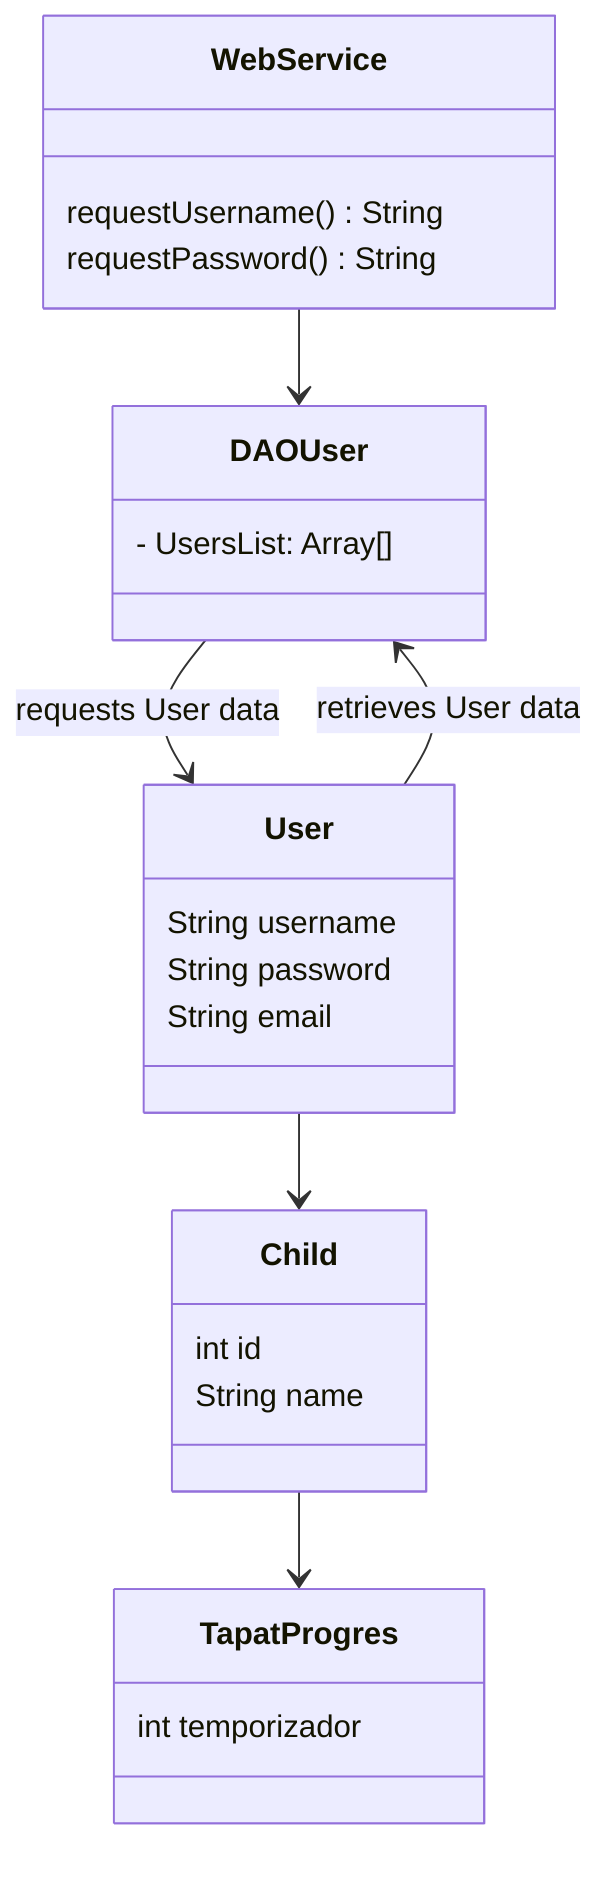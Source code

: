 classDiagram
class WebService {
    requestUsername() String
    requestPassword() String
}
class DAOUser {
    - UsersList: Array<User>[]
}
class User {
    String username
    String password
    String email
}
class Child {
    int id
    String name
}
class TapatProgres {
    int temporizador
}
WebService --> DAOUser
DAOUser --> User: requests User data
User --> DAOUser: retrieves User data
User --> Child
Child --> TapatProgres